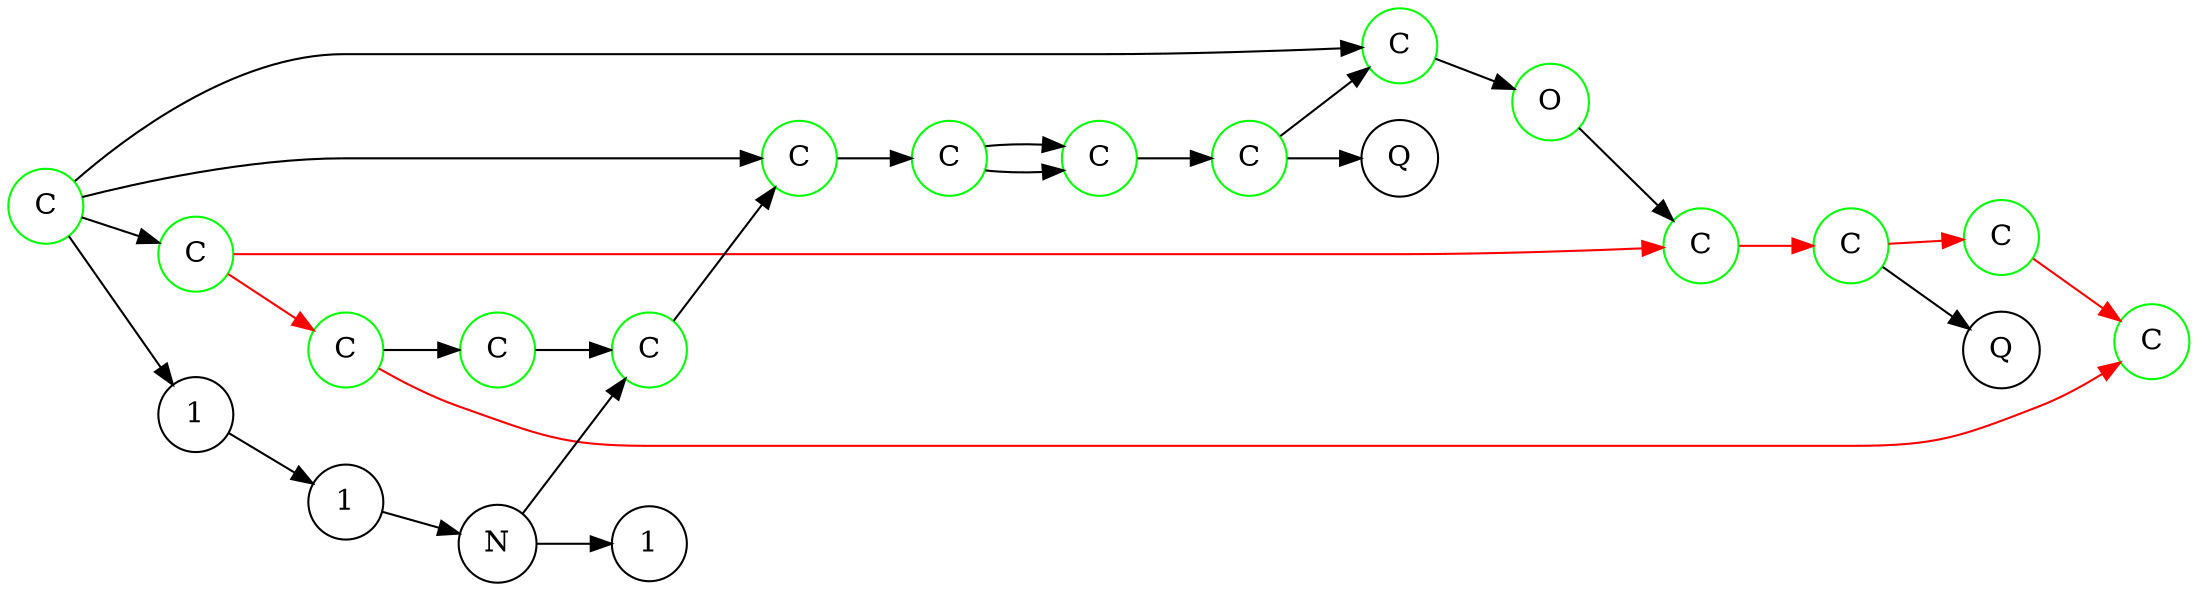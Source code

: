 digraph WLNdigraph {
  rankdir = LR;
  0[shape=circle,label="O",color=green];
  0 -> 11
  1[shape=circle,label="C",color=green];
  1 -> 2
  1 -> 6
  1 -> 10
  1 -> 15
  2[shape=circle,label="C",color=green];
  2 -> 3 [color=red]
  2 -> 11 [color=red]
  3[shape=circle,label="C",color=green];
  3 -> 4
  3 -> 14 [color=red]
  4[shape=circle,label="C",color=green];
  4 -> 5
  5[shape=circle,label="C",color=green];
  5 -> 6
  6[shape=circle,label="C",color=green];
  6 -> 7
  7[shape=circle,label="C",color=green];
  7 -> 8
  7 -> 8
  8[shape=circle,label="C",color=green];
  8 -> 9
  9[shape=circle,label="C",color=green];
  9 -> 10
  9 -> 19
  10[shape=circle,label="C",color=green];
  10 -> 0
  11[shape=circle,label="C",color=green];
  11 -> 12 [color=red]
  12[shape=circle,label="C",color=green];
  12 -> 13 [color=red]
  12 -> 20
  13[shape=circle,label="C",color=green];
  13 -> 14 [color=red]
  14[shape=circle,label="C",color=green];
  15[shape=circle,label="1"];
  15 -> 16
  16[shape=circle,label="1"];
  16 -> 17
  17[shape=circle,label="N"];
  17 -> 18
  17 -> 5
  18[shape=circle,label="1"];
  19[shape=circle,label="Q"];
  20[shape=circle,label="Q"];
}
